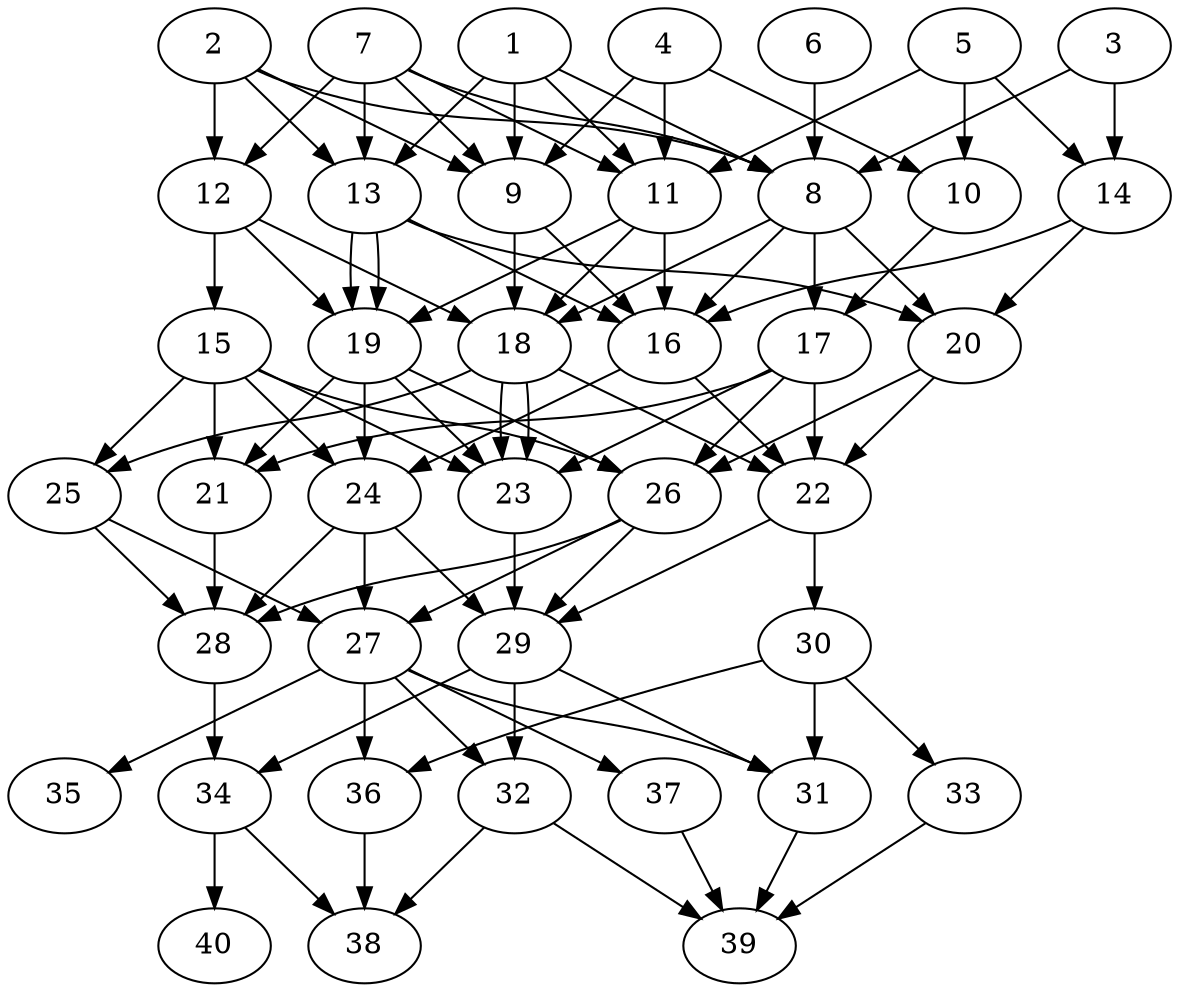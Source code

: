 // DAG automatically generated by daggen at Thu Oct  3 14:06:50 2019
// ./daggen --dot -n 40 --ccr 0.5 --fat 0.5 --regular 0.5 --density 0.7 --mindata 5242880 --maxdata 52428800 
digraph G {
  1 [size="18061312", alpha="0.01", expect_size="9030656"] 
  1 -> 8 [size ="9030656"]
  1 -> 9 [size ="9030656"]
  1 -> 11 [size ="9030656"]
  1 -> 13 [size ="9030656"]
  2 [size="88100864", alpha="0.16", expect_size="44050432"] 
  2 -> 8 [size ="44050432"]
  2 -> 9 [size ="44050432"]
  2 -> 12 [size ="44050432"]
  2 -> 13 [size ="44050432"]
  3 [size="63895552", alpha="0.05", expect_size="31947776"] 
  3 -> 8 [size ="31947776"]
  3 -> 14 [size ="31947776"]
  4 [size="87570432", alpha="0.12", expect_size="43785216"] 
  4 -> 9 [size ="43785216"]
  4 -> 10 [size ="43785216"]
  4 -> 11 [size ="43785216"]
  5 [size="100530176", alpha="0.15", expect_size="50265088"] 
  5 -> 10 [size ="50265088"]
  5 -> 11 [size ="50265088"]
  5 -> 14 [size ="50265088"]
  6 [size="78116864", alpha="0.06", expect_size="39058432"] 
  6 -> 8 [size ="39058432"]
  7 [size="79814656", alpha="0.01", expect_size="39907328"] 
  7 -> 8 [size ="39907328"]
  7 -> 9 [size ="39907328"]
  7 -> 11 [size ="39907328"]
  7 -> 12 [size ="39907328"]
  7 -> 13 [size ="39907328"]
  8 [size="22988800", alpha="0.16", expect_size="11494400"] 
  8 -> 16 [size ="11494400"]
  8 -> 17 [size ="11494400"]
  8 -> 18 [size ="11494400"]
  8 -> 20 [size ="11494400"]
  9 [size="89225216", alpha="0.07", expect_size="44612608"] 
  9 -> 16 [size ="44612608"]
  9 -> 18 [size ="44612608"]
  10 [size="54181888", alpha="0.02", expect_size="27090944"] 
  10 -> 17 [size ="27090944"]
  11 [size="83499008", alpha="0.06", expect_size="41749504"] 
  11 -> 16 [size ="41749504"]
  11 -> 18 [size ="41749504"]
  11 -> 19 [size ="41749504"]
  12 [size="88430592", alpha="0.16", expect_size="44215296"] 
  12 -> 15 [size ="44215296"]
  12 -> 18 [size ="44215296"]
  12 -> 19 [size ="44215296"]
  13 [size="70881280", alpha="0.09", expect_size="35440640"] 
  13 -> 16 [size ="35440640"]
  13 -> 19 [size ="35440640"]
  13 -> 19 [size ="35440640"]
  13 -> 20 [size ="35440640"]
  14 [size="94035968", alpha="0.12", expect_size="47017984"] 
  14 -> 16 [size ="47017984"]
  14 -> 20 [size ="47017984"]
  15 [size="53979136", alpha="0.08", expect_size="26989568"] 
  15 -> 21 [size ="26989568"]
  15 -> 23 [size ="26989568"]
  15 -> 24 [size ="26989568"]
  15 -> 25 [size ="26989568"]
  15 -> 26 [size ="26989568"]
  16 [size="29810688", alpha="0.11", expect_size="14905344"] 
  16 -> 22 [size ="14905344"]
  16 -> 24 [size ="14905344"]
  17 [size="59846656", alpha="0.05", expect_size="29923328"] 
  17 -> 21 [size ="29923328"]
  17 -> 22 [size ="29923328"]
  17 -> 23 [size ="29923328"]
  17 -> 26 [size ="29923328"]
  18 [size="64479232", alpha="0.18", expect_size="32239616"] 
  18 -> 22 [size ="32239616"]
  18 -> 23 [size ="32239616"]
  18 -> 23 [size ="32239616"]
  18 -> 25 [size ="32239616"]
  19 [size="47474688", alpha="0.07", expect_size="23737344"] 
  19 -> 21 [size ="23737344"]
  19 -> 23 [size ="23737344"]
  19 -> 24 [size ="23737344"]
  19 -> 26 [size ="23737344"]
  20 [size="81340416", alpha="0.02", expect_size="40670208"] 
  20 -> 22 [size ="40670208"]
  20 -> 26 [size ="40670208"]
  21 [size="89884672", alpha="0.18", expect_size="44942336"] 
  21 -> 28 [size ="44942336"]
  22 [size="26146816", alpha="0.11", expect_size="13073408"] 
  22 -> 29 [size ="13073408"]
  22 -> 30 [size ="13073408"]
  23 [size="100907008", alpha="0.16", expect_size="50453504"] 
  23 -> 29 [size ="50453504"]
  24 [size="47276032", alpha="0.17", expect_size="23638016"] 
  24 -> 27 [size ="23638016"]
  24 -> 28 [size ="23638016"]
  24 -> 29 [size ="23638016"]
  25 [size="103911424", alpha="0.17", expect_size="51955712"] 
  25 -> 27 [size ="51955712"]
  25 -> 28 [size ="51955712"]
  26 [size="49408000", alpha="0.11", expect_size="24704000"] 
  26 -> 27 [size ="24704000"]
  26 -> 28 [size ="24704000"]
  26 -> 29 [size ="24704000"]
  27 [size="102713344", alpha="0.20", expect_size="51356672"] 
  27 -> 31 [size ="51356672"]
  27 -> 32 [size ="51356672"]
  27 -> 35 [size ="51356672"]
  27 -> 36 [size ="51356672"]
  27 -> 37 [size ="51356672"]
  28 [size="30189568", alpha="0.11", expect_size="15094784"] 
  28 -> 34 [size ="15094784"]
  29 [size="19855360", alpha="0.19", expect_size="9927680"] 
  29 -> 31 [size ="9927680"]
  29 -> 32 [size ="9927680"]
  29 -> 34 [size ="9927680"]
  30 [size="50782208", alpha="0.17", expect_size="25391104"] 
  30 -> 31 [size ="25391104"]
  30 -> 33 [size ="25391104"]
  30 -> 36 [size ="25391104"]
  31 [size="58451968", alpha="0.10", expect_size="29225984"] 
  31 -> 39 [size ="29225984"]
  32 [size="50438144", alpha="0.19", expect_size="25219072"] 
  32 -> 38 [size ="25219072"]
  32 -> 39 [size ="25219072"]
  33 [size="104355840", alpha="0.02", expect_size="52177920"] 
  33 -> 39 [size ="52177920"]
  34 [size="84877312", alpha="0.02", expect_size="42438656"] 
  34 -> 38 [size ="42438656"]
  34 -> 40 [size ="42438656"]
  35 [size="69085184", alpha="0.11", expect_size="34542592"] 
  36 [size="52654080", alpha="0.04", expect_size="26327040"] 
  36 -> 38 [size ="26327040"]
  37 [size="103217152", alpha="0.08", expect_size="51608576"] 
  37 -> 39 [size ="51608576"]
  38 [size="101357568", alpha="0.03", expect_size="50678784"] 
  39 [size="59582464", alpha="0.06", expect_size="29791232"] 
  40 [size="56631296", alpha="0.04", expect_size="28315648"] 
}

